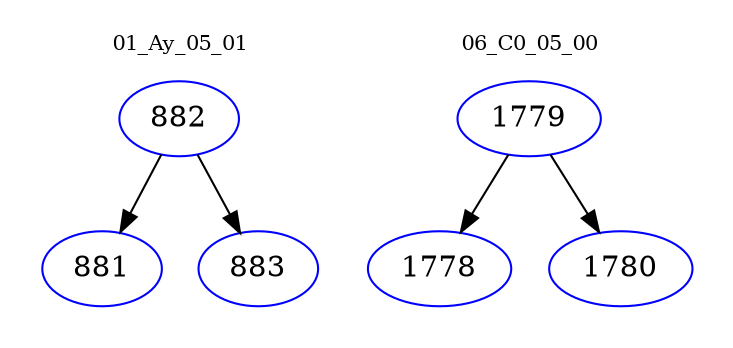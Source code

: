 digraph{
subgraph cluster_0 {
color = white
label = "01_Ay_05_01";
fontsize=10;
T0_882 [label="882", color="blue"]
T0_882 -> T0_881 [color="black"]
T0_881 [label="881", color="blue"]
T0_882 -> T0_883 [color="black"]
T0_883 [label="883", color="blue"]
}
subgraph cluster_1 {
color = white
label = "06_C0_05_00";
fontsize=10;
T1_1779 [label="1779", color="blue"]
T1_1779 -> T1_1778 [color="black"]
T1_1778 [label="1778", color="blue"]
T1_1779 -> T1_1780 [color="black"]
T1_1780 [label="1780", color="blue"]
}
}
